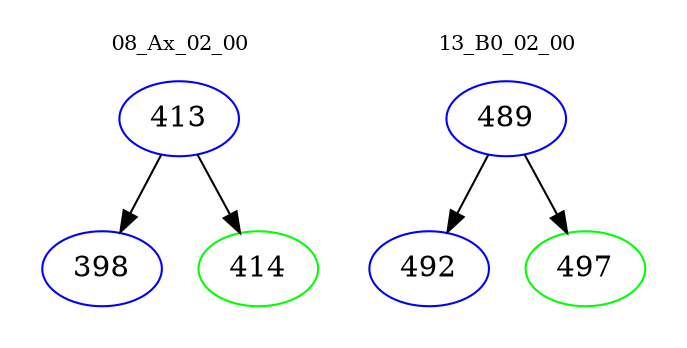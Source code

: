digraph{
subgraph cluster_0 {
color = white
label = "08_Ax_02_00";
fontsize=10;
T0_413 [label="413", color="blue"]
T0_413 -> T0_398 [color="black"]
T0_398 [label="398", color="blue"]
T0_413 -> T0_414 [color="black"]
T0_414 [label="414", color="green"]
}
subgraph cluster_1 {
color = white
label = "13_B0_02_00";
fontsize=10;
T1_489 [label="489", color="blue"]
T1_489 -> T1_492 [color="black"]
T1_492 [label="492", color="blue"]
T1_489 -> T1_497 [color="black"]
T1_497 [label="497", color="green"]
}
}
